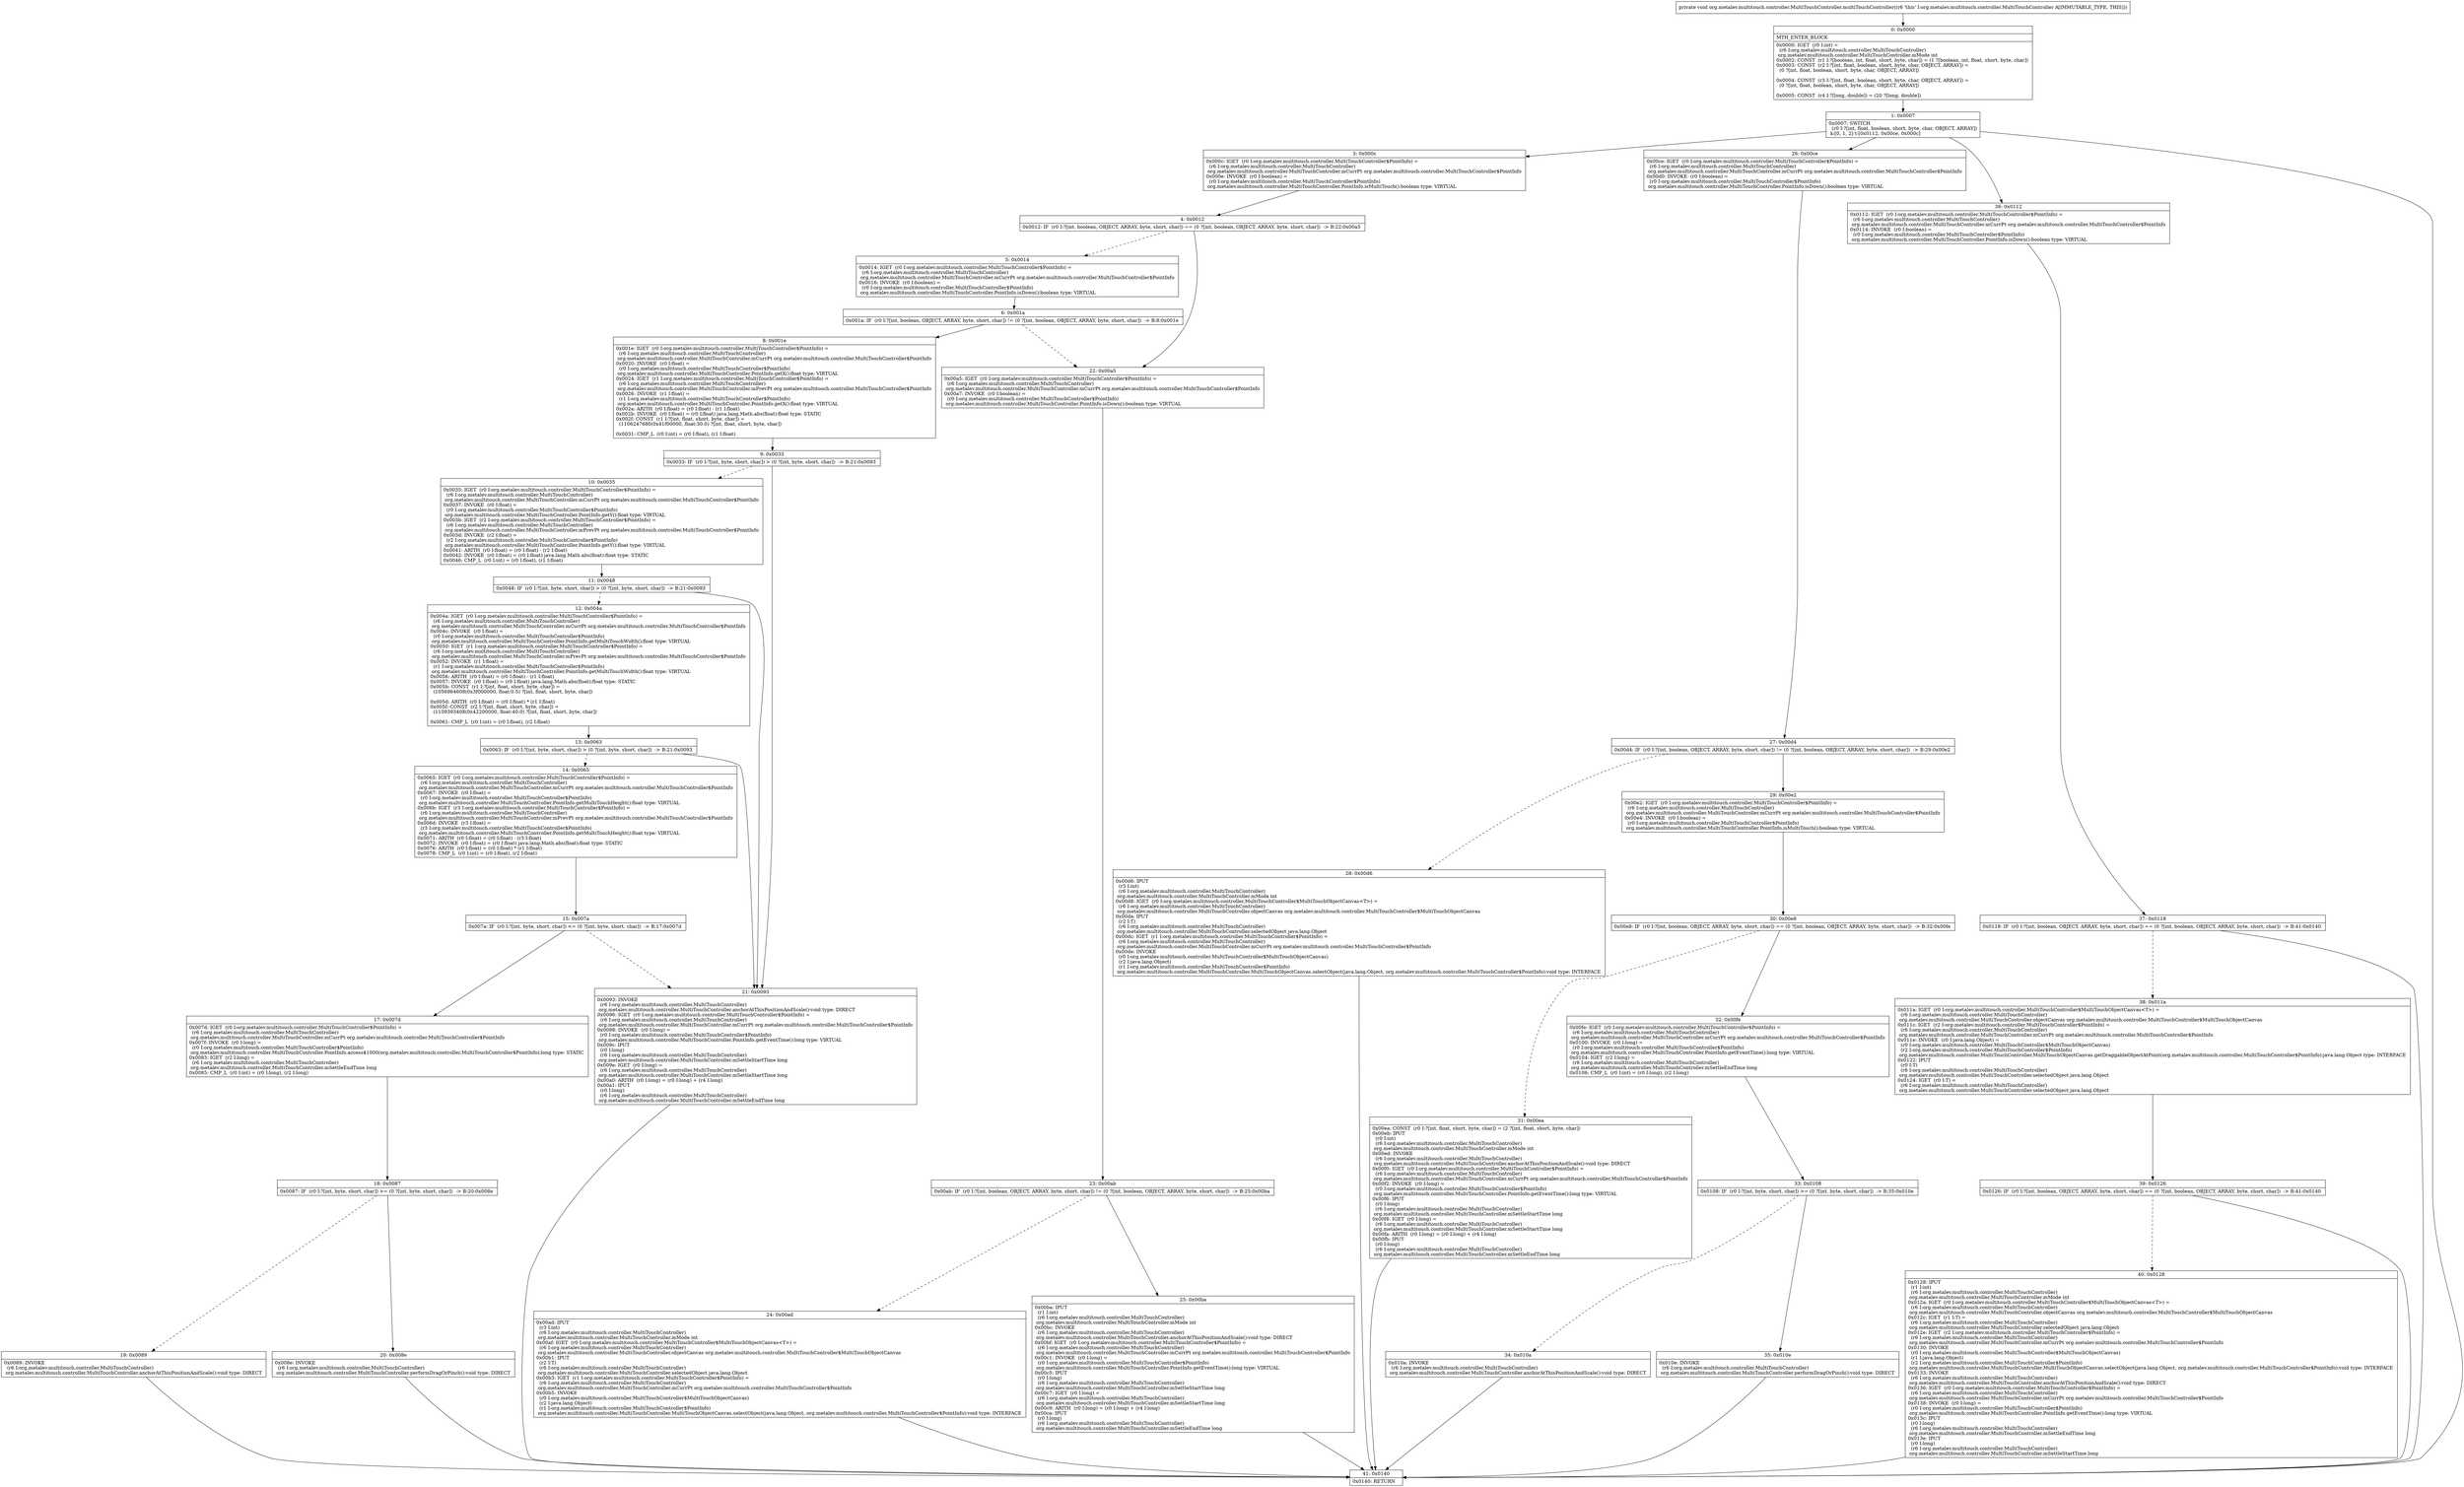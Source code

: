 digraph "CFG fororg.metalev.multitouch.controller.MultiTouchController.multiTouchController()V" {
Node_0 [shape=record,label="{0\:\ 0x0000|MTH_ENTER_BLOCK\l|0x0000: IGET  (r0 I:int) = \l  (r6 I:org.metalev.multitouch.controller.MultiTouchController)\l org.metalev.multitouch.controller.MultiTouchController.mMode int \l0x0002: CONST  (r1 I:?[boolean, int, float, short, byte, char]) = (1 ?[boolean, int, float, short, byte, char]) \l0x0003: CONST  (r2 I:?[int, float, boolean, short, byte, char, OBJECT, ARRAY]) = \l  (0 ?[int, float, boolean, short, byte, char, OBJECT, ARRAY])\l \l0x0004: CONST  (r3 I:?[int, float, boolean, short, byte, char, OBJECT, ARRAY]) = \l  (0 ?[int, float, boolean, short, byte, char, OBJECT, ARRAY])\l \l0x0005: CONST  (r4 I:?[long, double]) = (20 ?[long, double]) \l}"];
Node_1 [shape=record,label="{1\:\ 0x0007|0x0007: SWITCH  \l  (r0 I:?[int, float, boolean, short, byte, char, OBJECT, ARRAY])\l k:[0, 1, 2] t:[0x0112, 0x00ce, 0x000c] \l}"];
Node_3 [shape=record,label="{3\:\ 0x000c|0x000c: IGET  (r0 I:org.metalev.multitouch.controller.MultiTouchController$PointInfo) = \l  (r6 I:org.metalev.multitouch.controller.MultiTouchController)\l org.metalev.multitouch.controller.MultiTouchController.mCurrPt org.metalev.multitouch.controller.MultiTouchController$PointInfo \l0x000e: INVOKE  (r0 I:boolean) = \l  (r0 I:org.metalev.multitouch.controller.MultiTouchController$PointInfo)\l org.metalev.multitouch.controller.MultiTouchController.PointInfo.isMultiTouch():boolean type: VIRTUAL \l}"];
Node_4 [shape=record,label="{4\:\ 0x0012|0x0012: IF  (r0 I:?[int, boolean, OBJECT, ARRAY, byte, short, char]) == (0 ?[int, boolean, OBJECT, ARRAY, byte, short, char])  \-\> B:22:0x00a5 \l}"];
Node_5 [shape=record,label="{5\:\ 0x0014|0x0014: IGET  (r0 I:org.metalev.multitouch.controller.MultiTouchController$PointInfo) = \l  (r6 I:org.metalev.multitouch.controller.MultiTouchController)\l org.metalev.multitouch.controller.MultiTouchController.mCurrPt org.metalev.multitouch.controller.MultiTouchController$PointInfo \l0x0016: INVOKE  (r0 I:boolean) = \l  (r0 I:org.metalev.multitouch.controller.MultiTouchController$PointInfo)\l org.metalev.multitouch.controller.MultiTouchController.PointInfo.isDown():boolean type: VIRTUAL \l}"];
Node_6 [shape=record,label="{6\:\ 0x001a|0x001a: IF  (r0 I:?[int, boolean, OBJECT, ARRAY, byte, short, char]) != (0 ?[int, boolean, OBJECT, ARRAY, byte, short, char])  \-\> B:8:0x001e \l}"];
Node_8 [shape=record,label="{8\:\ 0x001e|0x001e: IGET  (r0 I:org.metalev.multitouch.controller.MultiTouchController$PointInfo) = \l  (r6 I:org.metalev.multitouch.controller.MultiTouchController)\l org.metalev.multitouch.controller.MultiTouchController.mCurrPt org.metalev.multitouch.controller.MultiTouchController$PointInfo \l0x0020: INVOKE  (r0 I:float) = \l  (r0 I:org.metalev.multitouch.controller.MultiTouchController$PointInfo)\l org.metalev.multitouch.controller.MultiTouchController.PointInfo.getX():float type: VIRTUAL \l0x0024: IGET  (r1 I:org.metalev.multitouch.controller.MultiTouchController$PointInfo) = \l  (r6 I:org.metalev.multitouch.controller.MultiTouchController)\l org.metalev.multitouch.controller.MultiTouchController.mPrevPt org.metalev.multitouch.controller.MultiTouchController$PointInfo \l0x0026: INVOKE  (r1 I:float) = \l  (r1 I:org.metalev.multitouch.controller.MultiTouchController$PointInfo)\l org.metalev.multitouch.controller.MultiTouchController.PointInfo.getX():float type: VIRTUAL \l0x002a: ARITH  (r0 I:float) = (r0 I:float) \- (r1 I:float) \l0x002b: INVOKE  (r0 I:float) = (r0 I:float) java.lang.Math.abs(float):float type: STATIC \l0x002f: CONST  (r1 I:?[int, float, short, byte, char]) = \l  (1106247680(0x41f00000, float:30.0) ?[int, float, short, byte, char])\l \l0x0031: CMP_L  (r0 I:int) = (r0 I:float), (r1 I:float) \l}"];
Node_9 [shape=record,label="{9\:\ 0x0033|0x0033: IF  (r0 I:?[int, byte, short, char]) \> (0 ?[int, byte, short, char])  \-\> B:21:0x0093 \l}"];
Node_10 [shape=record,label="{10\:\ 0x0035|0x0035: IGET  (r0 I:org.metalev.multitouch.controller.MultiTouchController$PointInfo) = \l  (r6 I:org.metalev.multitouch.controller.MultiTouchController)\l org.metalev.multitouch.controller.MultiTouchController.mCurrPt org.metalev.multitouch.controller.MultiTouchController$PointInfo \l0x0037: INVOKE  (r0 I:float) = \l  (r0 I:org.metalev.multitouch.controller.MultiTouchController$PointInfo)\l org.metalev.multitouch.controller.MultiTouchController.PointInfo.getY():float type: VIRTUAL \l0x003b: IGET  (r2 I:org.metalev.multitouch.controller.MultiTouchController$PointInfo) = \l  (r6 I:org.metalev.multitouch.controller.MultiTouchController)\l org.metalev.multitouch.controller.MultiTouchController.mPrevPt org.metalev.multitouch.controller.MultiTouchController$PointInfo \l0x003d: INVOKE  (r2 I:float) = \l  (r2 I:org.metalev.multitouch.controller.MultiTouchController$PointInfo)\l org.metalev.multitouch.controller.MultiTouchController.PointInfo.getY():float type: VIRTUAL \l0x0041: ARITH  (r0 I:float) = (r0 I:float) \- (r2 I:float) \l0x0042: INVOKE  (r0 I:float) = (r0 I:float) java.lang.Math.abs(float):float type: STATIC \l0x0046: CMP_L  (r0 I:int) = (r0 I:float), (r1 I:float) \l}"];
Node_11 [shape=record,label="{11\:\ 0x0048|0x0048: IF  (r0 I:?[int, byte, short, char]) \> (0 ?[int, byte, short, char])  \-\> B:21:0x0093 \l}"];
Node_12 [shape=record,label="{12\:\ 0x004a|0x004a: IGET  (r0 I:org.metalev.multitouch.controller.MultiTouchController$PointInfo) = \l  (r6 I:org.metalev.multitouch.controller.MultiTouchController)\l org.metalev.multitouch.controller.MultiTouchController.mCurrPt org.metalev.multitouch.controller.MultiTouchController$PointInfo \l0x004c: INVOKE  (r0 I:float) = \l  (r0 I:org.metalev.multitouch.controller.MultiTouchController$PointInfo)\l org.metalev.multitouch.controller.MultiTouchController.PointInfo.getMultiTouchWidth():float type: VIRTUAL \l0x0050: IGET  (r1 I:org.metalev.multitouch.controller.MultiTouchController$PointInfo) = \l  (r6 I:org.metalev.multitouch.controller.MultiTouchController)\l org.metalev.multitouch.controller.MultiTouchController.mPrevPt org.metalev.multitouch.controller.MultiTouchController$PointInfo \l0x0052: INVOKE  (r1 I:float) = \l  (r1 I:org.metalev.multitouch.controller.MultiTouchController$PointInfo)\l org.metalev.multitouch.controller.MultiTouchController.PointInfo.getMultiTouchWidth():float type: VIRTUAL \l0x0056: ARITH  (r0 I:float) = (r0 I:float) \- (r1 I:float) \l0x0057: INVOKE  (r0 I:float) = (r0 I:float) java.lang.Math.abs(float):float type: STATIC \l0x005b: CONST  (r1 I:?[int, float, short, byte, char]) = \l  (1056964608(0x3f000000, float:0.5) ?[int, float, short, byte, char])\l \l0x005d: ARITH  (r0 I:float) = (r0 I:float) * (r1 I:float) \l0x005f: CONST  (r2 I:?[int, float, short, byte, char]) = \l  (1109393408(0x42200000, float:40.0) ?[int, float, short, byte, char])\l \l0x0061: CMP_L  (r0 I:int) = (r0 I:float), (r2 I:float) \l}"];
Node_13 [shape=record,label="{13\:\ 0x0063|0x0063: IF  (r0 I:?[int, byte, short, char]) \> (0 ?[int, byte, short, char])  \-\> B:21:0x0093 \l}"];
Node_14 [shape=record,label="{14\:\ 0x0065|0x0065: IGET  (r0 I:org.metalev.multitouch.controller.MultiTouchController$PointInfo) = \l  (r6 I:org.metalev.multitouch.controller.MultiTouchController)\l org.metalev.multitouch.controller.MultiTouchController.mCurrPt org.metalev.multitouch.controller.MultiTouchController$PointInfo \l0x0067: INVOKE  (r0 I:float) = \l  (r0 I:org.metalev.multitouch.controller.MultiTouchController$PointInfo)\l org.metalev.multitouch.controller.MultiTouchController.PointInfo.getMultiTouchHeight():float type: VIRTUAL \l0x006b: IGET  (r3 I:org.metalev.multitouch.controller.MultiTouchController$PointInfo) = \l  (r6 I:org.metalev.multitouch.controller.MultiTouchController)\l org.metalev.multitouch.controller.MultiTouchController.mPrevPt org.metalev.multitouch.controller.MultiTouchController$PointInfo \l0x006d: INVOKE  (r3 I:float) = \l  (r3 I:org.metalev.multitouch.controller.MultiTouchController$PointInfo)\l org.metalev.multitouch.controller.MultiTouchController.PointInfo.getMultiTouchHeight():float type: VIRTUAL \l0x0071: ARITH  (r0 I:float) = (r0 I:float) \- (r3 I:float) \l0x0072: INVOKE  (r0 I:float) = (r0 I:float) java.lang.Math.abs(float):float type: STATIC \l0x0076: ARITH  (r0 I:float) = (r0 I:float) * (r1 I:float) \l0x0078: CMP_L  (r0 I:int) = (r0 I:float), (r2 I:float) \l}"];
Node_15 [shape=record,label="{15\:\ 0x007a|0x007a: IF  (r0 I:?[int, byte, short, char]) \<= (0 ?[int, byte, short, char])  \-\> B:17:0x007d \l}"];
Node_17 [shape=record,label="{17\:\ 0x007d|0x007d: IGET  (r0 I:org.metalev.multitouch.controller.MultiTouchController$PointInfo) = \l  (r6 I:org.metalev.multitouch.controller.MultiTouchController)\l org.metalev.multitouch.controller.MultiTouchController.mCurrPt org.metalev.multitouch.controller.MultiTouchController$PointInfo \l0x007f: INVOKE  (r0 I:long) = \l  (r0 I:org.metalev.multitouch.controller.MultiTouchController$PointInfo)\l org.metalev.multitouch.controller.MultiTouchController.PointInfo.access$1000(org.metalev.multitouch.controller.MultiTouchController$PointInfo):long type: STATIC \l0x0083: IGET  (r2 I:long) = \l  (r6 I:org.metalev.multitouch.controller.MultiTouchController)\l org.metalev.multitouch.controller.MultiTouchController.mSettleEndTime long \l0x0085: CMP_L  (r0 I:int) = (r0 I:long), (r2 I:long) \l}"];
Node_18 [shape=record,label="{18\:\ 0x0087|0x0087: IF  (r0 I:?[int, byte, short, char]) \>= (0 ?[int, byte, short, char])  \-\> B:20:0x008e \l}"];
Node_19 [shape=record,label="{19\:\ 0x0089|0x0089: INVOKE  \l  (r6 I:org.metalev.multitouch.controller.MultiTouchController)\l org.metalev.multitouch.controller.MultiTouchController.anchorAtThisPositionAndScale():void type: DIRECT \l}"];
Node_20 [shape=record,label="{20\:\ 0x008e|0x008e: INVOKE  \l  (r6 I:org.metalev.multitouch.controller.MultiTouchController)\l org.metalev.multitouch.controller.MultiTouchController.performDragOrPinch():void type: DIRECT \l}"];
Node_21 [shape=record,label="{21\:\ 0x0093|0x0093: INVOKE  \l  (r6 I:org.metalev.multitouch.controller.MultiTouchController)\l org.metalev.multitouch.controller.MultiTouchController.anchorAtThisPositionAndScale():void type: DIRECT \l0x0096: IGET  (r0 I:org.metalev.multitouch.controller.MultiTouchController$PointInfo) = \l  (r6 I:org.metalev.multitouch.controller.MultiTouchController)\l org.metalev.multitouch.controller.MultiTouchController.mCurrPt org.metalev.multitouch.controller.MultiTouchController$PointInfo \l0x0098: INVOKE  (r0 I:long) = \l  (r0 I:org.metalev.multitouch.controller.MultiTouchController$PointInfo)\l org.metalev.multitouch.controller.MultiTouchController.PointInfo.getEventTime():long type: VIRTUAL \l0x009c: IPUT  \l  (r0 I:long)\l  (r6 I:org.metalev.multitouch.controller.MultiTouchController)\l org.metalev.multitouch.controller.MultiTouchController.mSettleStartTime long \l0x009e: IGET  (r0 I:long) = \l  (r6 I:org.metalev.multitouch.controller.MultiTouchController)\l org.metalev.multitouch.controller.MultiTouchController.mSettleStartTime long \l0x00a0: ARITH  (r0 I:long) = (r0 I:long) + (r4 I:long) \l0x00a1: IPUT  \l  (r0 I:long)\l  (r6 I:org.metalev.multitouch.controller.MultiTouchController)\l org.metalev.multitouch.controller.MultiTouchController.mSettleEndTime long \l}"];
Node_22 [shape=record,label="{22\:\ 0x00a5|0x00a5: IGET  (r0 I:org.metalev.multitouch.controller.MultiTouchController$PointInfo) = \l  (r6 I:org.metalev.multitouch.controller.MultiTouchController)\l org.metalev.multitouch.controller.MultiTouchController.mCurrPt org.metalev.multitouch.controller.MultiTouchController$PointInfo \l0x00a7: INVOKE  (r0 I:boolean) = \l  (r0 I:org.metalev.multitouch.controller.MultiTouchController$PointInfo)\l org.metalev.multitouch.controller.MultiTouchController.PointInfo.isDown():boolean type: VIRTUAL \l}"];
Node_23 [shape=record,label="{23\:\ 0x00ab|0x00ab: IF  (r0 I:?[int, boolean, OBJECT, ARRAY, byte, short, char]) != (0 ?[int, boolean, OBJECT, ARRAY, byte, short, char])  \-\> B:25:0x00ba \l}"];
Node_24 [shape=record,label="{24\:\ 0x00ad|0x00ad: IPUT  \l  (r3 I:int)\l  (r6 I:org.metalev.multitouch.controller.MultiTouchController)\l org.metalev.multitouch.controller.MultiTouchController.mMode int \l0x00af: IGET  (r0 I:org.metalev.multitouch.controller.MultiTouchController$MultiTouchObjectCanvas\<T\>) = \l  (r6 I:org.metalev.multitouch.controller.MultiTouchController)\l org.metalev.multitouch.controller.MultiTouchController.objectCanvas org.metalev.multitouch.controller.MultiTouchController$MultiTouchObjectCanvas \l0x00b1: IPUT  \l  (r2 I:T)\l  (r6 I:org.metalev.multitouch.controller.MultiTouchController)\l org.metalev.multitouch.controller.MultiTouchController.selectedObject java.lang.Object \l0x00b3: IGET  (r1 I:org.metalev.multitouch.controller.MultiTouchController$PointInfo) = \l  (r6 I:org.metalev.multitouch.controller.MultiTouchController)\l org.metalev.multitouch.controller.MultiTouchController.mCurrPt org.metalev.multitouch.controller.MultiTouchController$PointInfo \l0x00b5: INVOKE  \l  (r0 I:org.metalev.multitouch.controller.MultiTouchController$MultiTouchObjectCanvas)\l  (r2 I:java.lang.Object)\l  (r1 I:org.metalev.multitouch.controller.MultiTouchController$PointInfo)\l org.metalev.multitouch.controller.MultiTouchController.MultiTouchObjectCanvas.selectObject(java.lang.Object, org.metalev.multitouch.controller.MultiTouchController$PointInfo):void type: INTERFACE \l}"];
Node_25 [shape=record,label="{25\:\ 0x00ba|0x00ba: IPUT  \l  (r1 I:int)\l  (r6 I:org.metalev.multitouch.controller.MultiTouchController)\l org.metalev.multitouch.controller.MultiTouchController.mMode int \l0x00bc: INVOKE  \l  (r6 I:org.metalev.multitouch.controller.MultiTouchController)\l org.metalev.multitouch.controller.MultiTouchController.anchorAtThisPositionAndScale():void type: DIRECT \l0x00bf: IGET  (r0 I:org.metalev.multitouch.controller.MultiTouchController$PointInfo) = \l  (r6 I:org.metalev.multitouch.controller.MultiTouchController)\l org.metalev.multitouch.controller.MultiTouchController.mCurrPt org.metalev.multitouch.controller.MultiTouchController$PointInfo \l0x00c1: INVOKE  (r0 I:long) = \l  (r0 I:org.metalev.multitouch.controller.MultiTouchController$PointInfo)\l org.metalev.multitouch.controller.MultiTouchController.PointInfo.getEventTime():long type: VIRTUAL \l0x00c5: IPUT  \l  (r0 I:long)\l  (r6 I:org.metalev.multitouch.controller.MultiTouchController)\l org.metalev.multitouch.controller.MultiTouchController.mSettleStartTime long \l0x00c7: IGET  (r0 I:long) = \l  (r6 I:org.metalev.multitouch.controller.MultiTouchController)\l org.metalev.multitouch.controller.MultiTouchController.mSettleStartTime long \l0x00c9: ARITH  (r0 I:long) = (r0 I:long) + (r4 I:long) \l0x00ca: IPUT  \l  (r0 I:long)\l  (r6 I:org.metalev.multitouch.controller.MultiTouchController)\l org.metalev.multitouch.controller.MultiTouchController.mSettleEndTime long \l}"];
Node_26 [shape=record,label="{26\:\ 0x00ce|0x00ce: IGET  (r0 I:org.metalev.multitouch.controller.MultiTouchController$PointInfo) = \l  (r6 I:org.metalev.multitouch.controller.MultiTouchController)\l org.metalev.multitouch.controller.MultiTouchController.mCurrPt org.metalev.multitouch.controller.MultiTouchController$PointInfo \l0x00d0: INVOKE  (r0 I:boolean) = \l  (r0 I:org.metalev.multitouch.controller.MultiTouchController$PointInfo)\l org.metalev.multitouch.controller.MultiTouchController.PointInfo.isDown():boolean type: VIRTUAL \l}"];
Node_27 [shape=record,label="{27\:\ 0x00d4|0x00d4: IF  (r0 I:?[int, boolean, OBJECT, ARRAY, byte, short, char]) != (0 ?[int, boolean, OBJECT, ARRAY, byte, short, char])  \-\> B:29:0x00e2 \l}"];
Node_28 [shape=record,label="{28\:\ 0x00d6|0x00d6: IPUT  \l  (r3 I:int)\l  (r6 I:org.metalev.multitouch.controller.MultiTouchController)\l org.metalev.multitouch.controller.MultiTouchController.mMode int \l0x00d8: IGET  (r0 I:org.metalev.multitouch.controller.MultiTouchController$MultiTouchObjectCanvas\<T\>) = \l  (r6 I:org.metalev.multitouch.controller.MultiTouchController)\l org.metalev.multitouch.controller.MultiTouchController.objectCanvas org.metalev.multitouch.controller.MultiTouchController$MultiTouchObjectCanvas \l0x00da: IPUT  \l  (r2 I:T)\l  (r6 I:org.metalev.multitouch.controller.MultiTouchController)\l org.metalev.multitouch.controller.MultiTouchController.selectedObject java.lang.Object \l0x00dc: IGET  (r1 I:org.metalev.multitouch.controller.MultiTouchController$PointInfo) = \l  (r6 I:org.metalev.multitouch.controller.MultiTouchController)\l org.metalev.multitouch.controller.MultiTouchController.mCurrPt org.metalev.multitouch.controller.MultiTouchController$PointInfo \l0x00de: INVOKE  \l  (r0 I:org.metalev.multitouch.controller.MultiTouchController$MultiTouchObjectCanvas)\l  (r2 I:java.lang.Object)\l  (r1 I:org.metalev.multitouch.controller.MultiTouchController$PointInfo)\l org.metalev.multitouch.controller.MultiTouchController.MultiTouchObjectCanvas.selectObject(java.lang.Object, org.metalev.multitouch.controller.MultiTouchController$PointInfo):void type: INTERFACE \l}"];
Node_29 [shape=record,label="{29\:\ 0x00e2|0x00e2: IGET  (r0 I:org.metalev.multitouch.controller.MultiTouchController$PointInfo) = \l  (r6 I:org.metalev.multitouch.controller.MultiTouchController)\l org.metalev.multitouch.controller.MultiTouchController.mCurrPt org.metalev.multitouch.controller.MultiTouchController$PointInfo \l0x00e4: INVOKE  (r0 I:boolean) = \l  (r0 I:org.metalev.multitouch.controller.MultiTouchController$PointInfo)\l org.metalev.multitouch.controller.MultiTouchController.PointInfo.isMultiTouch():boolean type: VIRTUAL \l}"];
Node_30 [shape=record,label="{30\:\ 0x00e8|0x00e8: IF  (r0 I:?[int, boolean, OBJECT, ARRAY, byte, short, char]) == (0 ?[int, boolean, OBJECT, ARRAY, byte, short, char])  \-\> B:32:0x00fe \l}"];
Node_31 [shape=record,label="{31\:\ 0x00ea|0x00ea: CONST  (r0 I:?[int, float, short, byte, char]) = (2 ?[int, float, short, byte, char]) \l0x00eb: IPUT  \l  (r0 I:int)\l  (r6 I:org.metalev.multitouch.controller.MultiTouchController)\l org.metalev.multitouch.controller.MultiTouchController.mMode int \l0x00ed: INVOKE  \l  (r6 I:org.metalev.multitouch.controller.MultiTouchController)\l org.metalev.multitouch.controller.MultiTouchController.anchorAtThisPositionAndScale():void type: DIRECT \l0x00f0: IGET  (r0 I:org.metalev.multitouch.controller.MultiTouchController$PointInfo) = \l  (r6 I:org.metalev.multitouch.controller.MultiTouchController)\l org.metalev.multitouch.controller.MultiTouchController.mCurrPt org.metalev.multitouch.controller.MultiTouchController$PointInfo \l0x00f2: INVOKE  (r0 I:long) = \l  (r0 I:org.metalev.multitouch.controller.MultiTouchController$PointInfo)\l org.metalev.multitouch.controller.MultiTouchController.PointInfo.getEventTime():long type: VIRTUAL \l0x00f6: IPUT  \l  (r0 I:long)\l  (r6 I:org.metalev.multitouch.controller.MultiTouchController)\l org.metalev.multitouch.controller.MultiTouchController.mSettleStartTime long \l0x00f8: IGET  (r0 I:long) = \l  (r6 I:org.metalev.multitouch.controller.MultiTouchController)\l org.metalev.multitouch.controller.MultiTouchController.mSettleStartTime long \l0x00fa: ARITH  (r0 I:long) = (r0 I:long) + (r4 I:long) \l0x00fb: IPUT  \l  (r0 I:long)\l  (r6 I:org.metalev.multitouch.controller.MultiTouchController)\l org.metalev.multitouch.controller.MultiTouchController.mSettleEndTime long \l}"];
Node_32 [shape=record,label="{32\:\ 0x00fe|0x00fe: IGET  (r0 I:org.metalev.multitouch.controller.MultiTouchController$PointInfo) = \l  (r6 I:org.metalev.multitouch.controller.MultiTouchController)\l org.metalev.multitouch.controller.MultiTouchController.mCurrPt org.metalev.multitouch.controller.MultiTouchController$PointInfo \l0x0100: INVOKE  (r0 I:long) = \l  (r0 I:org.metalev.multitouch.controller.MultiTouchController$PointInfo)\l org.metalev.multitouch.controller.MultiTouchController.PointInfo.getEventTime():long type: VIRTUAL \l0x0104: IGET  (r2 I:long) = \l  (r6 I:org.metalev.multitouch.controller.MultiTouchController)\l org.metalev.multitouch.controller.MultiTouchController.mSettleEndTime long \l0x0106: CMP_L  (r0 I:int) = (r0 I:long), (r2 I:long) \l}"];
Node_33 [shape=record,label="{33\:\ 0x0108|0x0108: IF  (r0 I:?[int, byte, short, char]) \>= (0 ?[int, byte, short, char])  \-\> B:35:0x010e \l}"];
Node_34 [shape=record,label="{34\:\ 0x010a|0x010a: INVOKE  \l  (r6 I:org.metalev.multitouch.controller.MultiTouchController)\l org.metalev.multitouch.controller.MultiTouchController.anchorAtThisPositionAndScale():void type: DIRECT \l}"];
Node_35 [shape=record,label="{35\:\ 0x010e|0x010e: INVOKE  \l  (r6 I:org.metalev.multitouch.controller.MultiTouchController)\l org.metalev.multitouch.controller.MultiTouchController.performDragOrPinch():void type: DIRECT \l}"];
Node_36 [shape=record,label="{36\:\ 0x0112|0x0112: IGET  (r0 I:org.metalev.multitouch.controller.MultiTouchController$PointInfo) = \l  (r6 I:org.metalev.multitouch.controller.MultiTouchController)\l org.metalev.multitouch.controller.MultiTouchController.mCurrPt org.metalev.multitouch.controller.MultiTouchController$PointInfo \l0x0114: INVOKE  (r0 I:boolean) = \l  (r0 I:org.metalev.multitouch.controller.MultiTouchController$PointInfo)\l org.metalev.multitouch.controller.MultiTouchController.PointInfo.isDown():boolean type: VIRTUAL \l}"];
Node_37 [shape=record,label="{37\:\ 0x0118|0x0118: IF  (r0 I:?[int, boolean, OBJECT, ARRAY, byte, short, char]) == (0 ?[int, boolean, OBJECT, ARRAY, byte, short, char])  \-\> B:41:0x0140 \l}"];
Node_38 [shape=record,label="{38\:\ 0x011a|0x011a: IGET  (r0 I:org.metalev.multitouch.controller.MultiTouchController$MultiTouchObjectCanvas\<T\>) = \l  (r6 I:org.metalev.multitouch.controller.MultiTouchController)\l org.metalev.multitouch.controller.MultiTouchController.objectCanvas org.metalev.multitouch.controller.MultiTouchController$MultiTouchObjectCanvas \l0x011c: IGET  (r2 I:org.metalev.multitouch.controller.MultiTouchController$PointInfo) = \l  (r6 I:org.metalev.multitouch.controller.MultiTouchController)\l org.metalev.multitouch.controller.MultiTouchController.mCurrPt org.metalev.multitouch.controller.MultiTouchController$PointInfo \l0x011e: INVOKE  (r0 I:java.lang.Object) = \l  (r0 I:org.metalev.multitouch.controller.MultiTouchController$MultiTouchObjectCanvas)\l  (r2 I:org.metalev.multitouch.controller.MultiTouchController$PointInfo)\l org.metalev.multitouch.controller.MultiTouchController.MultiTouchObjectCanvas.getDraggableObjectAtPoint(org.metalev.multitouch.controller.MultiTouchController$PointInfo):java.lang.Object type: INTERFACE \l0x0122: IPUT  \l  (r0 I:T)\l  (r6 I:org.metalev.multitouch.controller.MultiTouchController)\l org.metalev.multitouch.controller.MultiTouchController.selectedObject java.lang.Object \l0x0124: IGET  (r0 I:T) = \l  (r6 I:org.metalev.multitouch.controller.MultiTouchController)\l org.metalev.multitouch.controller.MultiTouchController.selectedObject java.lang.Object \l}"];
Node_39 [shape=record,label="{39\:\ 0x0126|0x0126: IF  (r0 I:?[int, boolean, OBJECT, ARRAY, byte, short, char]) == (0 ?[int, boolean, OBJECT, ARRAY, byte, short, char])  \-\> B:41:0x0140 \l}"];
Node_40 [shape=record,label="{40\:\ 0x0128|0x0128: IPUT  \l  (r1 I:int)\l  (r6 I:org.metalev.multitouch.controller.MultiTouchController)\l org.metalev.multitouch.controller.MultiTouchController.mMode int \l0x012a: IGET  (r0 I:org.metalev.multitouch.controller.MultiTouchController$MultiTouchObjectCanvas\<T\>) = \l  (r6 I:org.metalev.multitouch.controller.MultiTouchController)\l org.metalev.multitouch.controller.MultiTouchController.objectCanvas org.metalev.multitouch.controller.MultiTouchController$MultiTouchObjectCanvas \l0x012c: IGET  (r1 I:T) = \l  (r6 I:org.metalev.multitouch.controller.MultiTouchController)\l org.metalev.multitouch.controller.MultiTouchController.selectedObject java.lang.Object \l0x012e: IGET  (r2 I:org.metalev.multitouch.controller.MultiTouchController$PointInfo) = \l  (r6 I:org.metalev.multitouch.controller.MultiTouchController)\l org.metalev.multitouch.controller.MultiTouchController.mCurrPt org.metalev.multitouch.controller.MultiTouchController$PointInfo \l0x0130: INVOKE  \l  (r0 I:org.metalev.multitouch.controller.MultiTouchController$MultiTouchObjectCanvas)\l  (r1 I:java.lang.Object)\l  (r2 I:org.metalev.multitouch.controller.MultiTouchController$PointInfo)\l org.metalev.multitouch.controller.MultiTouchController.MultiTouchObjectCanvas.selectObject(java.lang.Object, org.metalev.multitouch.controller.MultiTouchController$PointInfo):void type: INTERFACE \l0x0133: INVOKE  \l  (r6 I:org.metalev.multitouch.controller.MultiTouchController)\l org.metalev.multitouch.controller.MultiTouchController.anchorAtThisPositionAndScale():void type: DIRECT \l0x0136: IGET  (r0 I:org.metalev.multitouch.controller.MultiTouchController$PointInfo) = \l  (r6 I:org.metalev.multitouch.controller.MultiTouchController)\l org.metalev.multitouch.controller.MultiTouchController.mCurrPt org.metalev.multitouch.controller.MultiTouchController$PointInfo \l0x0138: INVOKE  (r0 I:long) = \l  (r0 I:org.metalev.multitouch.controller.MultiTouchController$PointInfo)\l org.metalev.multitouch.controller.MultiTouchController.PointInfo.getEventTime():long type: VIRTUAL \l0x013c: IPUT  \l  (r0 I:long)\l  (r6 I:org.metalev.multitouch.controller.MultiTouchController)\l org.metalev.multitouch.controller.MultiTouchController.mSettleEndTime long \l0x013e: IPUT  \l  (r0 I:long)\l  (r6 I:org.metalev.multitouch.controller.MultiTouchController)\l org.metalev.multitouch.controller.MultiTouchController.mSettleStartTime long \l}"];
Node_41 [shape=record,label="{41\:\ 0x0140|0x0140: RETURN   \l}"];
MethodNode[shape=record,label="{private void org.metalev.multitouch.controller.MultiTouchController.multiTouchController((r6 'this' I:org.metalev.multitouch.controller.MultiTouchController A[IMMUTABLE_TYPE, THIS])) }"];
MethodNode -> Node_0;
Node_0 -> Node_1;
Node_1 -> Node_3;
Node_1 -> Node_26;
Node_1 -> Node_36;
Node_1 -> Node_41;
Node_3 -> Node_4;
Node_4 -> Node_5[style=dashed];
Node_4 -> Node_22;
Node_5 -> Node_6;
Node_6 -> Node_8;
Node_6 -> Node_22[style=dashed];
Node_8 -> Node_9;
Node_9 -> Node_10[style=dashed];
Node_9 -> Node_21;
Node_10 -> Node_11;
Node_11 -> Node_12[style=dashed];
Node_11 -> Node_21;
Node_12 -> Node_13;
Node_13 -> Node_14[style=dashed];
Node_13 -> Node_21;
Node_14 -> Node_15;
Node_15 -> Node_17;
Node_15 -> Node_21[style=dashed];
Node_17 -> Node_18;
Node_18 -> Node_19[style=dashed];
Node_18 -> Node_20;
Node_19 -> Node_41;
Node_20 -> Node_41;
Node_21 -> Node_41;
Node_22 -> Node_23;
Node_23 -> Node_24[style=dashed];
Node_23 -> Node_25;
Node_24 -> Node_41;
Node_25 -> Node_41;
Node_26 -> Node_27;
Node_27 -> Node_28[style=dashed];
Node_27 -> Node_29;
Node_28 -> Node_41;
Node_29 -> Node_30;
Node_30 -> Node_31[style=dashed];
Node_30 -> Node_32;
Node_31 -> Node_41;
Node_32 -> Node_33;
Node_33 -> Node_34[style=dashed];
Node_33 -> Node_35;
Node_34 -> Node_41;
Node_35 -> Node_41;
Node_36 -> Node_37;
Node_37 -> Node_38[style=dashed];
Node_37 -> Node_41;
Node_38 -> Node_39;
Node_39 -> Node_40[style=dashed];
Node_39 -> Node_41;
Node_40 -> Node_41;
}


